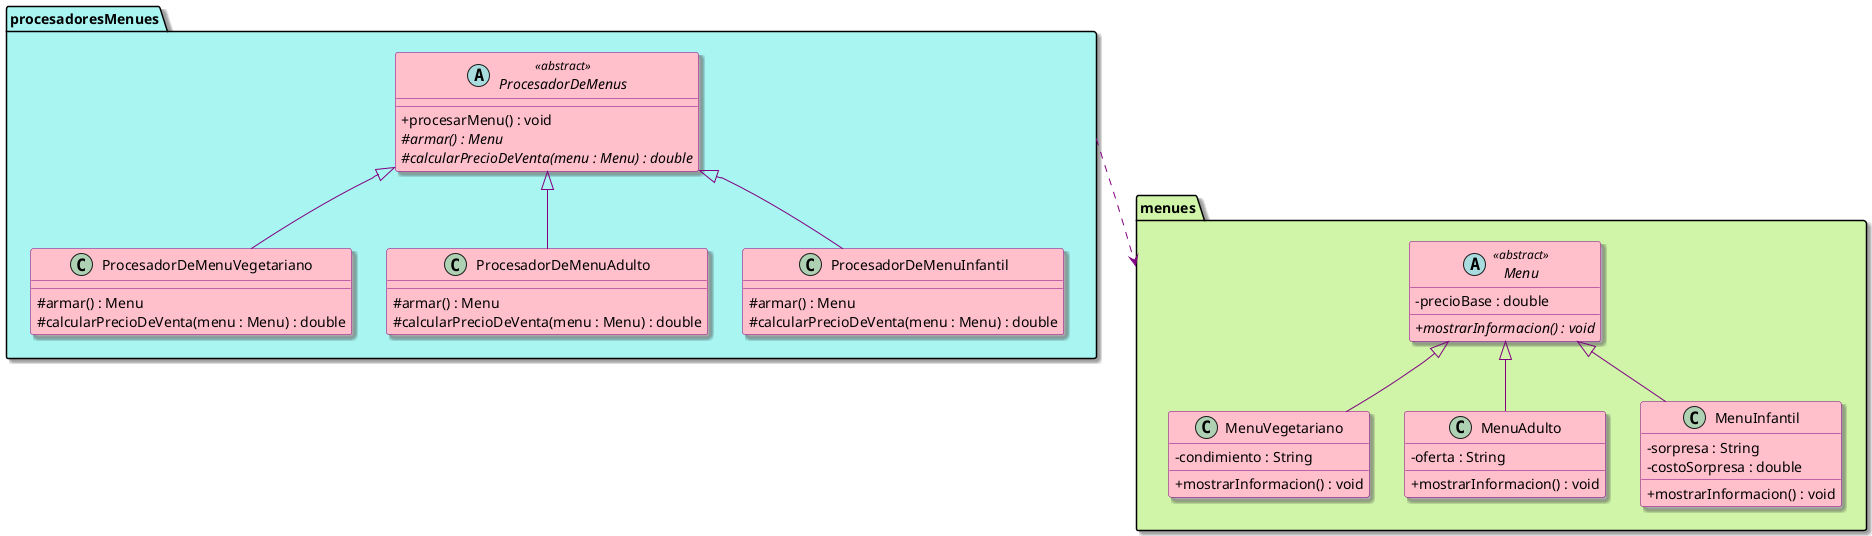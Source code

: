 @startuml
skinparam classAttributeIconSize 0
skinparam Shadowing true

skinparam class {
    ArrowColor Purple
    BackgroundColor Pink
    BorderColor Purple
}

skinparam note {
    BackgroundColor LightYellow
    BorderColor Purple
}

namespace procesadoresMenues #A9F5F2 {
    abstract class ProcesadorDeMenus<<abstract>> {
        + procesarMenu() : void
        # {abstract} armar() : Menu
        # {abstract} calcularPrecioDeVenta(menu : Menu) : double
    }

    class ProcesadorDeMenuVegetariano extends ProcesadorDeMenus {
        # armar() : Menu
        # calcularPrecioDeVenta(menu : Menu) : double
    }

    class ProcesadorDeMenuAdulto extends ProcesadorDeMenus {
        # armar() : Menu
        # calcularPrecioDeVenta(menu : Menu) : double
    }

    class ProcesadorDeMenuInfantil extends ProcesadorDeMenus {
        # armar() : Menu
        # calcularPrecioDeVenta(menu : Menu) : double
    }
}

namespace menues #D0F5A9 {
    abstract class Menu<<abstract>> {
        - precioBase : double
        + {abstract} mostrarInformacion() : void
    }

    class MenuVegetariano extends Menu {
        - condimiento : String
        + mostrarInformacion() : void
    }

    class MenuAdulto extends Menu {
        - oferta : String
        + mostrarInformacion() : void
    }

    class MenuInfantil extends Menu {
        - sorpresa : String
        - costoSorpresa : double
        + mostrarInformacion() : void
    }
}

procesadoresMenues ..> menues

@enduml